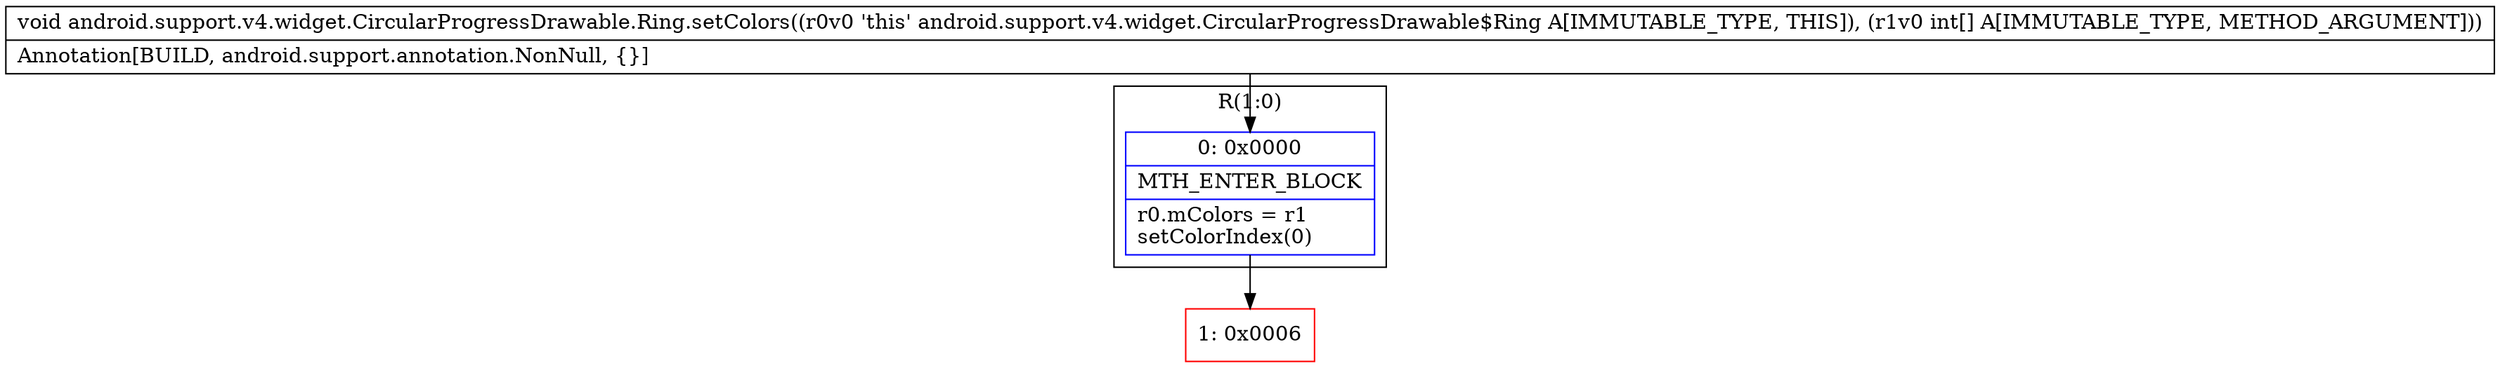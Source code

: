 digraph "CFG forandroid.support.v4.widget.CircularProgressDrawable.Ring.setColors([I)V" {
subgraph cluster_Region_905127530 {
label = "R(1:0)";
node [shape=record,color=blue];
Node_0 [shape=record,label="{0\:\ 0x0000|MTH_ENTER_BLOCK\l|r0.mColors = r1\lsetColorIndex(0)\l}"];
}
Node_1 [shape=record,color=red,label="{1\:\ 0x0006}"];
MethodNode[shape=record,label="{void android.support.v4.widget.CircularProgressDrawable.Ring.setColors((r0v0 'this' android.support.v4.widget.CircularProgressDrawable$Ring A[IMMUTABLE_TYPE, THIS]), (r1v0 int[] A[IMMUTABLE_TYPE, METHOD_ARGUMENT]))  | Annotation[BUILD, android.support.annotation.NonNull, \{\}]\l}"];
MethodNode -> Node_0;
Node_0 -> Node_1;
}

